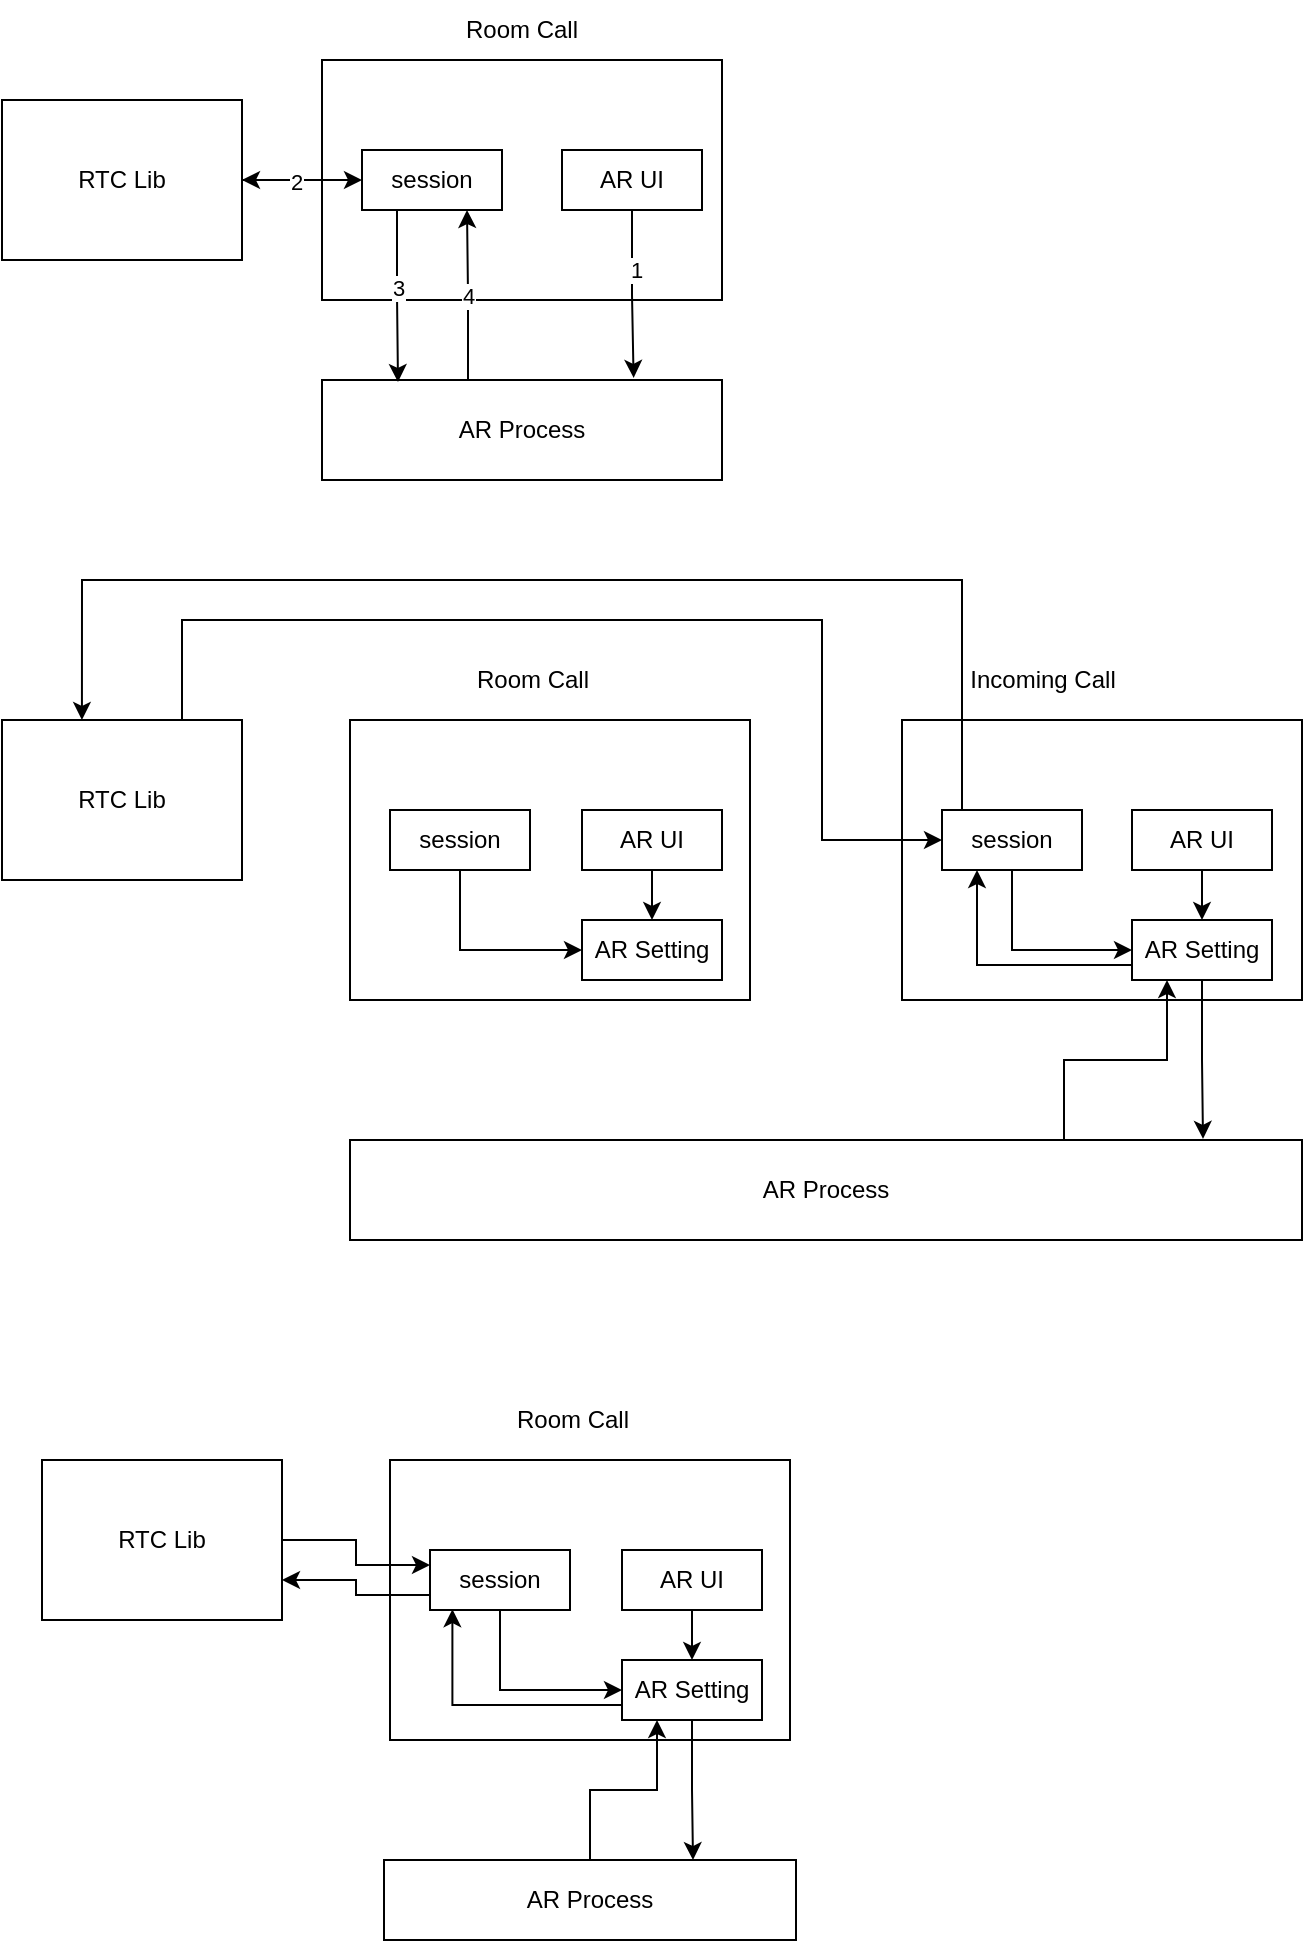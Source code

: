 <mxfile version="20.0.1" type="github">
  <diagram id="RyJYwps4tN8OOiIkGgkd" name="第 1 页">
    <mxGraphModel dx="1324" dy="694" grid="1" gridSize="10" guides="1" tooltips="1" connect="1" arrows="1" fold="1" page="1" pageScale="1" pageWidth="827" pageHeight="1169" math="0" shadow="0">
      <root>
        <mxCell id="0" />
        <mxCell id="1" parent="0" />
        <mxCell id="0eGZFxeLxxKvC2eL4ryd-32" value="" style="rounded=0;whiteSpace=wrap;html=1;" vertex="1" parent="1">
          <mxGeometry x="490" y="450" width="200" height="140" as="geometry" />
        </mxCell>
        <mxCell id="0eGZFxeLxxKvC2eL4ryd-14" value="" style="edgeStyle=orthogonalEdgeStyle;rounded=0;orthogonalLoop=1;jettySize=auto;html=1;" edge="1" parent="1" source="0eGZFxeLxxKvC2eL4ryd-1" target="0eGZFxeLxxKvC2eL4ryd-6">
          <mxGeometry relative="1" as="geometry" />
        </mxCell>
        <mxCell id="0eGZFxeLxxKvC2eL4ryd-1" value="" style="rounded=0;whiteSpace=wrap;html=1;" vertex="1" parent="1">
          <mxGeometry x="200" y="120" width="200" height="120" as="geometry" />
        </mxCell>
        <mxCell id="0eGZFxeLxxKvC2eL4ryd-2" value="Room Call" style="text;html=1;strokeColor=none;fillColor=none;align=center;verticalAlign=middle;whiteSpace=wrap;rounded=0;" vertex="1" parent="1">
          <mxGeometry x="270" y="90" width="60" height="30" as="geometry" />
        </mxCell>
        <mxCell id="0eGZFxeLxxKvC2eL4ryd-10" style="edgeStyle=orthogonalEdgeStyle;rounded=0;orthogonalLoop=1;jettySize=auto;html=1;exitX=0.25;exitY=0;exitDx=0;exitDy=0;entryX=0.75;entryY=1;entryDx=0;entryDy=0;" edge="1" parent="1" source="0eGZFxeLxxKvC2eL4ryd-3" target="0eGZFxeLxxKvC2eL4ryd-4">
          <mxGeometry relative="1" as="geometry">
            <Array as="points">
              <mxPoint x="273" y="280" />
              <mxPoint x="273" y="237" />
              <mxPoint x="273" y="237" />
            </Array>
          </mxGeometry>
        </mxCell>
        <mxCell id="0eGZFxeLxxKvC2eL4ryd-16" value="4" style="edgeLabel;html=1;align=center;verticalAlign=middle;resizable=0;points=[];" vertex="1" connectable="0" parent="0eGZFxeLxxKvC2eL4ryd-10">
          <mxGeometry x="0.204" relative="1" as="geometry">
            <mxPoint as="offset" />
          </mxGeometry>
        </mxCell>
        <mxCell id="0eGZFxeLxxKvC2eL4ryd-3" value="AR Process" style="rounded=0;whiteSpace=wrap;html=1;" vertex="1" parent="1">
          <mxGeometry x="200" y="280" width="200" height="50" as="geometry" />
        </mxCell>
        <mxCell id="0eGZFxeLxxKvC2eL4ryd-8" style="edgeStyle=orthogonalEdgeStyle;rounded=0;orthogonalLoop=1;jettySize=auto;html=1;exitX=0.25;exitY=1;exitDx=0;exitDy=0;entryX=0.19;entryY=0.02;entryDx=0;entryDy=0;entryPerimeter=0;" edge="1" parent="1" source="0eGZFxeLxxKvC2eL4ryd-4" target="0eGZFxeLxxKvC2eL4ryd-3">
          <mxGeometry relative="1" as="geometry" />
        </mxCell>
        <mxCell id="0eGZFxeLxxKvC2eL4ryd-12" value="3" style="edgeLabel;html=1;align=center;verticalAlign=middle;resizable=0;points=[];" vertex="1" connectable="0" parent="0eGZFxeLxxKvC2eL4ryd-8">
          <mxGeometry x="-0.098" relative="1" as="geometry">
            <mxPoint as="offset" />
          </mxGeometry>
        </mxCell>
        <mxCell id="0eGZFxeLxxKvC2eL4ryd-4" value="session" style="rounded=0;whiteSpace=wrap;html=1;" vertex="1" parent="1">
          <mxGeometry x="220" y="165" width="70" height="30" as="geometry" />
        </mxCell>
        <mxCell id="0eGZFxeLxxKvC2eL4ryd-11" style="edgeStyle=orthogonalEdgeStyle;rounded=0;orthogonalLoop=1;jettySize=auto;html=1;exitX=0.5;exitY=1;exitDx=0;exitDy=0;entryX=0.779;entryY=-0.021;entryDx=0;entryDy=0;entryPerimeter=0;" edge="1" parent="1" source="0eGZFxeLxxKvC2eL4ryd-5" target="0eGZFxeLxxKvC2eL4ryd-3">
          <mxGeometry relative="1" as="geometry" />
        </mxCell>
        <mxCell id="0eGZFxeLxxKvC2eL4ryd-13" value="1" style="edgeLabel;html=1;align=center;verticalAlign=middle;resizable=0;points=[];" vertex="1" connectable="0" parent="0eGZFxeLxxKvC2eL4ryd-11">
          <mxGeometry x="-0.292" y="2" relative="1" as="geometry">
            <mxPoint as="offset" />
          </mxGeometry>
        </mxCell>
        <mxCell id="0eGZFxeLxxKvC2eL4ryd-5" value="AR UI" style="rounded=0;whiteSpace=wrap;html=1;" vertex="1" parent="1">
          <mxGeometry x="320" y="165" width="70" height="30" as="geometry" />
        </mxCell>
        <mxCell id="0eGZFxeLxxKvC2eL4ryd-7" style="edgeStyle=orthogonalEdgeStyle;rounded=0;orthogonalLoop=1;jettySize=auto;html=1;exitX=1;exitY=0.5;exitDx=0;exitDy=0;entryX=0;entryY=0.5;entryDx=0;entryDy=0;" edge="1" parent="1" source="0eGZFxeLxxKvC2eL4ryd-6" target="0eGZFxeLxxKvC2eL4ryd-4">
          <mxGeometry relative="1" as="geometry" />
        </mxCell>
        <mxCell id="0eGZFxeLxxKvC2eL4ryd-15" value="2" style="edgeLabel;html=1;align=center;verticalAlign=middle;resizable=0;points=[];" vertex="1" connectable="0" parent="0eGZFxeLxxKvC2eL4ryd-7">
          <mxGeometry x="-0.1" y="-1" relative="1" as="geometry">
            <mxPoint as="offset" />
          </mxGeometry>
        </mxCell>
        <mxCell id="0eGZFxeLxxKvC2eL4ryd-6" value="RTC Lib" style="rounded=0;whiteSpace=wrap;html=1;" vertex="1" parent="1">
          <mxGeometry x="40" y="140" width="120" height="80" as="geometry" />
        </mxCell>
        <mxCell id="0eGZFxeLxxKvC2eL4ryd-18" value="" style="rounded=0;whiteSpace=wrap;html=1;" vertex="1" parent="1">
          <mxGeometry x="214" y="450" width="200" height="140" as="geometry" />
        </mxCell>
        <mxCell id="0eGZFxeLxxKvC2eL4ryd-78" style="edgeStyle=orthogonalEdgeStyle;rounded=0;orthogonalLoop=1;jettySize=auto;html=1;exitX=0.75;exitY=0;exitDx=0;exitDy=0;entryX=0.25;entryY=1;entryDx=0;entryDy=0;" edge="1" parent="1" source="0eGZFxeLxxKvC2eL4ryd-21" target="0eGZFxeLxxKvC2eL4ryd-44">
          <mxGeometry relative="1" as="geometry" />
        </mxCell>
        <mxCell id="0eGZFxeLxxKvC2eL4ryd-21" value="AR Process" style="rounded=0;whiteSpace=wrap;html=1;" vertex="1" parent="1">
          <mxGeometry x="214" y="660" width="476" height="50" as="geometry" />
        </mxCell>
        <mxCell id="0eGZFxeLxxKvC2eL4ryd-42" style="edgeStyle=orthogonalEdgeStyle;rounded=0;orthogonalLoop=1;jettySize=auto;html=1;exitX=0.5;exitY=1;exitDx=0;exitDy=0;entryX=0;entryY=0.5;entryDx=0;entryDy=0;" edge="1" parent="1" source="0eGZFxeLxxKvC2eL4ryd-24" target="0eGZFxeLxxKvC2eL4ryd-40">
          <mxGeometry relative="1" as="geometry" />
        </mxCell>
        <mxCell id="0eGZFxeLxxKvC2eL4ryd-24" value="session" style="rounded=0;whiteSpace=wrap;html=1;" vertex="1" parent="1">
          <mxGeometry x="234" y="495" width="70" height="30" as="geometry" />
        </mxCell>
        <mxCell id="0eGZFxeLxxKvC2eL4ryd-41" style="edgeStyle=orthogonalEdgeStyle;rounded=0;orthogonalLoop=1;jettySize=auto;html=1;exitX=0.5;exitY=1;exitDx=0;exitDy=0;entryX=0.5;entryY=0;entryDx=0;entryDy=0;" edge="1" parent="1" source="0eGZFxeLxxKvC2eL4ryd-27" target="0eGZFxeLxxKvC2eL4ryd-40">
          <mxGeometry relative="1" as="geometry" />
        </mxCell>
        <mxCell id="0eGZFxeLxxKvC2eL4ryd-27" value="AR UI" style="rounded=0;whiteSpace=wrap;html=1;" vertex="1" parent="1">
          <mxGeometry x="330" y="495" width="70" height="30" as="geometry" />
        </mxCell>
        <mxCell id="0eGZFxeLxxKvC2eL4ryd-31" value="Room Call" style="text;html=1;align=center;verticalAlign=middle;resizable=0;points=[];autosize=1;strokeColor=none;fillColor=none;" vertex="1" parent="1">
          <mxGeometry x="270" y="420" width="70" height="20" as="geometry" />
        </mxCell>
        <mxCell id="0eGZFxeLxxKvC2eL4ryd-51" style="edgeStyle=orthogonalEdgeStyle;rounded=0;orthogonalLoop=1;jettySize=auto;html=1;exitX=0.5;exitY=1;exitDx=0;exitDy=0;entryX=0;entryY=0.5;entryDx=0;entryDy=0;" edge="1" parent="1" source="0eGZFxeLxxKvC2eL4ryd-35" target="0eGZFxeLxxKvC2eL4ryd-44">
          <mxGeometry relative="1" as="geometry" />
        </mxCell>
        <mxCell id="0eGZFxeLxxKvC2eL4ryd-76" style="edgeStyle=orthogonalEdgeStyle;rounded=0;orthogonalLoop=1;jettySize=auto;html=1;exitX=0.25;exitY=0;exitDx=0;exitDy=0;entryX=0.333;entryY=0;entryDx=0;entryDy=0;entryPerimeter=0;" edge="1" parent="1" source="0eGZFxeLxxKvC2eL4ryd-35" target="0eGZFxeLxxKvC2eL4ryd-45">
          <mxGeometry relative="1" as="geometry">
            <Array as="points">
              <mxPoint x="520" y="495" />
              <mxPoint x="520" y="380" />
              <mxPoint x="80" y="380" />
            </Array>
          </mxGeometry>
        </mxCell>
        <mxCell id="0eGZFxeLxxKvC2eL4ryd-35" value="session" style="rounded=0;whiteSpace=wrap;html=1;" vertex="1" parent="1">
          <mxGeometry x="510" y="495" width="70" height="30" as="geometry" />
        </mxCell>
        <mxCell id="0eGZFxeLxxKvC2eL4ryd-50" style="edgeStyle=orthogonalEdgeStyle;rounded=0;orthogonalLoop=1;jettySize=auto;html=1;exitX=0.5;exitY=1;exitDx=0;exitDy=0;entryX=0.5;entryY=0;entryDx=0;entryDy=0;" edge="1" parent="1" source="0eGZFxeLxxKvC2eL4ryd-37" target="0eGZFxeLxxKvC2eL4ryd-44">
          <mxGeometry relative="1" as="geometry" />
        </mxCell>
        <mxCell id="0eGZFxeLxxKvC2eL4ryd-37" value="AR UI" style="rounded=0;whiteSpace=wrap;html=1;" vertex="1" parent="1">
          <mxGeometry x="605" y="495" width="70" height="30" as="geometry" />
        </mxCell>
        <mxCell id="0eGZFxeLxxKvC2eL4ryd-38" value="Incoming Call" style="text;html=1;align=center;verticalAlign=middle;resizable=0;points=[];autosize=1;strokeColor=none;fillColor=none;" vertex="1" parent="1">
          <mxGeometry x="515" y="420" width="90" height="20" as="geometry" />
        </mxCell>
        <mxCell id="0eGZFxeLxxKvC2eL4ryd-40" value="AR Setting" style="rounded=0;whiteSpace=wrap;html=1;" vertex="1" parent="1">
          <mxGeometry x="330" y="550" width="70" height="30" as="geometry" />
        </mxCell>
        <mxCell id="0eGZFxeLxxKvC2eL4ryd-52" style="edgeStyle=orthogonalEdgeStyle;rounded=0;orthogonalLoop=1;jettySize=auto;html=1;exitX=0.5;exitY=1;exitDx=0;exitDy=0;entryX=0.896;entryY=-0.011;entryDx=0;entryDy=0;entryPerimeter=0;" edge="1" parent="1" source="0eGZFxeLxxKvC2eL4ryd-44" target="0eGZFxeLxxKvC2eL4ryd-21">
          <mxGeometry relative="1" as="geometry" />
        </mxCell>
        <mxCell id="0eGZFxeLxxKvC2eL4ryd-77" style="edgeStyle=orthogonalEdgeStyle;rounded=0;orthogonalLoop=1;jettySize=auto;html=1;exitX=0;exitY=0.75;exitDx=0;exitDy=0;entryX=0.25;entryY=1;entryDx=0;entryDy=0;" edge="1" parent="1" source="0eGZFxeLxxKvC2eL4ryd-44" target="0eGZFxeLxxKvC2eL4ryd-35">
          <mxGeometry relative="1" as="geometry" />
        </mxCell>
        <mxCell id="0eGZFxeLxxKvC2eL4ryd-44" value="AR Setting" style="rounded=0;whiteSpace=wrap;html=1;" vertex="1" parent="1">
          <mxGeometry x="605" y="550" width="70" height="30" as="geometry" />
        </mxCell>
        <mxCell id="0eGZFxeLxxKvC2eL4ryd-46" style="edgeStyle=orthogonalEdgeStyle;rounded=0;orthogonalLoop=1;jettySize=auto;html=1;exitX=0.75;exitY=0;exitDx=0;exitDy=0;entryX=0;entryY=0.5;entryDx=0;entryDy=0;" edge="1" parent="1" source="0eGZFxeLxxKvC2eL4ryd-45" target="0eGZFxeLxxKvC2eL4ryd-35">
          <mxGeometry relative="1" as="geometry">
            <Array as="points">
              <mxPoint x="130" y="400" />
              <mxPoint x="450" y="400" />
              <mxPoint x="450" y="510" />
            </Array>
          </mxGeometry>
        </mxCell>
        <mxCell id="0eGZFxeLxxKvC2eL4ryd-45" value="RTC Lib" style="rounded=0;whiteSpace=wrap;html=1;" vertex="1" parent="1">
          <mxGeometry x="40" y="450" width="120" height="80" as="geometry" />
        </mxCell>
        <mxCell id="0eGZFxeLxxKvC2eL4ryd-54" value="" style="rounded=0;whiteSpace=wrap;html=1;" vertex="1" parent="1">
          <mxGeometry x="234" y="820" width="200" height="140" as="geometry" />
        </mxCell>
        <mxCell id="0eGZFxeLxxKvC2eL4ryd-75" style="edgeStyle=orthogonalEdgeStyle;rounded=0;orthogonalLoop=1;jettySize=auto;html=1;exitX=0.5;exitY=0;exitDx=0;exitDy=0;entryX=0.25;entryY=1;entryDx=0;entryDy=0;" edge="1" parent="1" source="0eGZFxeLxxKvC2eL4ryd-55" target="0eGZFxeLxxKvC2eL4ryd-66">
          <mxGeometry relative="1" as="geometry" />
        </mxCell>
        <mxCell id="0eGZFxeLxxKvC2eL4ryd-55" value="AR Process" style="rounded=0;whiteSpace=wrap;html=1;" vertex="1" parent="1">
          <mxGeometry x="231" y="1020" width="206" height="40" as="geometry" />
        </mxCell>
        <mxCell id="0eGZFxeLxxKvC2eL4ryd-56" style="edgeStyle=orthogonalEdgeStyle;rounded=0;orthogonalLoop=1;jettySize=auto;html=1;exitX=0.5;exitY=1;exitDx=0;exitDy=0;entryX=0;entryY=0.5;entryDx=0;entryDy=0;" edge="1" parent="1" source="0eGZFxeLxxKvC2eL4ryd-57" target="0eGZFxeLxxKvC2eL4ryd-66">
          <mxGeometry relative="1" as="geometry" />
        </mxCell>
        <mxCell id="0eGZFxeLxxKvC2eL4ryd-73" style="edgeStyle=orthogonalEdgeStyle;rounded=0;orthogonalLoop=1;jettySize=auto;html=1;exitX=0;exitY=0.75;exitDx=0;exitDy=0;entryX=1;entryY=0.75;entryDx=0;entryDy=0;" edge="1" parent="1" source="0eGZFxeLxxKvC2eL4ryd-57" target="0eGZFxeLxxKvC2eL4ryd-70">
          <mxGeometry relative="1" as="geometry" />
        </mxCell>
        <mxCell id="0eGZFxeLxxKvC2eL4ryd-57" value="session" style="rounded=0;whiteSpace=wrap;html=1;" vertex="1" parent="1">
          <mxGeometry x="254" y="865" width="70" height="30" as="geometry" />
        </mxCell>
        <mxCell id="0eGZFxeLxxKvC2eL4ryd-58" style="edgeStyle=orthogonalEdgeStyle;rounded=0;orthogonalLoop=1;jettySize=auto;html=1;exitX=0.5;exitY=1;exitDx=0;exitDy=0;entryX=0.5;entryY=0;entryDx=0;entryDy=0;" edge="1" parent="1" source="0eGZFxeLxxKvC2eL4ryd-59" target="0eGZFxeLxxKvC2eL4ryd-66">
          <mxGeometry relative="1" as="geometry" />
        </mxCell>
        <mxCell id="0eGZFxeLxxKvC2eL4ryd-59" value="AR UI" style="rounded=0;whiteSpace=wrap;html=1;" vertex="1" parent="1">
          <mxGeometry x="350" y="865" width="70" height="30" as="geometry" />
        </mxCell>
        <mxCell id="0eGZFxeLxxKvC2eL4ryd-60" value="Room Call" style="text;html=1;align=center;verticalAlign=middle;resizable=0;points=[];autosize=1;strokeColor=none;fillColor=none;" vertex="1" parent="1">
          <mxGeometry x="290" y="790" width="70" height="20" as="geometry" />
        </mxCell>
        <mxCell id="0eGZFxeLxxKvC2eL4ryd-72" style="edgeStyle=orthogonalEdgeStyle;rounded=0;orthogonalLoop=1;jettySize=auto;html=1;exitX=0.5;exitY=1;exitDx=0;exitDy=0;entryX=0.75;entryY=0;entryDx=0;entryDy=0;" edge="1" parent="1" source="0eGZFxeLxxKvC2eL4ryd-66" target="0eGZFxeLxxKvC2eL4ryd-55">
          <mxGeometry relative="1" as="geometry" />
        </mxCell>
        <mxCell id="0eGZFxeLxxKvC2eL4ryd-74" style="edgeStyle=orthogonalEdgeStyle;rounded=0;orthogonalLoop=1;jettySize=auto;html=1;exitX=0;exitY=0.75;exitDx=0;exitDy=0;entryX=0.16;entryY=0.986;entryDx=0;entryDy=0;entryPerimeter=0;" edge="1" parent="1" source="0eGZFxeLxxKvC2eL4ryd-66" target="0eGZFxeLxxKvC2eL4ryd-57">
          <mxGeometry relative="1" as="geometry" />
        </mxCell>
        <mxCell id="0eGZFxeLxxKvC2eL4ryd-66" value="AR Setting" style="rounded=0;whiteSpace=wrap;html=1;" vertex="1" parent="1">
          <mxGeometry x="350" y="920" width="70" height="30" as="geometry" />
        </mxCell>
        <mxCell id="0eGZFxeLxxKvC2eL4ryd-71" style="edgeStyle=orthogonalEdgeStyle;rounded=0;orthogonalLoop=1;jettySize=auto;html=1;exitX=1;exitY=0.5;exitDx=0;exitDy=0;entryX=0;entryY=0.25;entryDx=0;entryDy=0;" edge="1" parent="1" source="0eGZFxeLxxKvC2eL4ryd-70" target="0eGZFxeLxxKvC2eL4ryd-57">
          <mxGeometry relative="1" as="geometry" />
        </mxCell>
        <mxCell id="0eGZFxeLxxKvC2eL4ryd-70" value="RTC Lib" style="rounded=0;whiteSpace=wrap;html=1;" vertex="1" parent="1">
          <mxGeometry x="60" y="820" width="120" height="80" as="geometry" />
        </mxCell>
      </root>
    </mxGraphModel>
  </diagram>
</mxfile>
